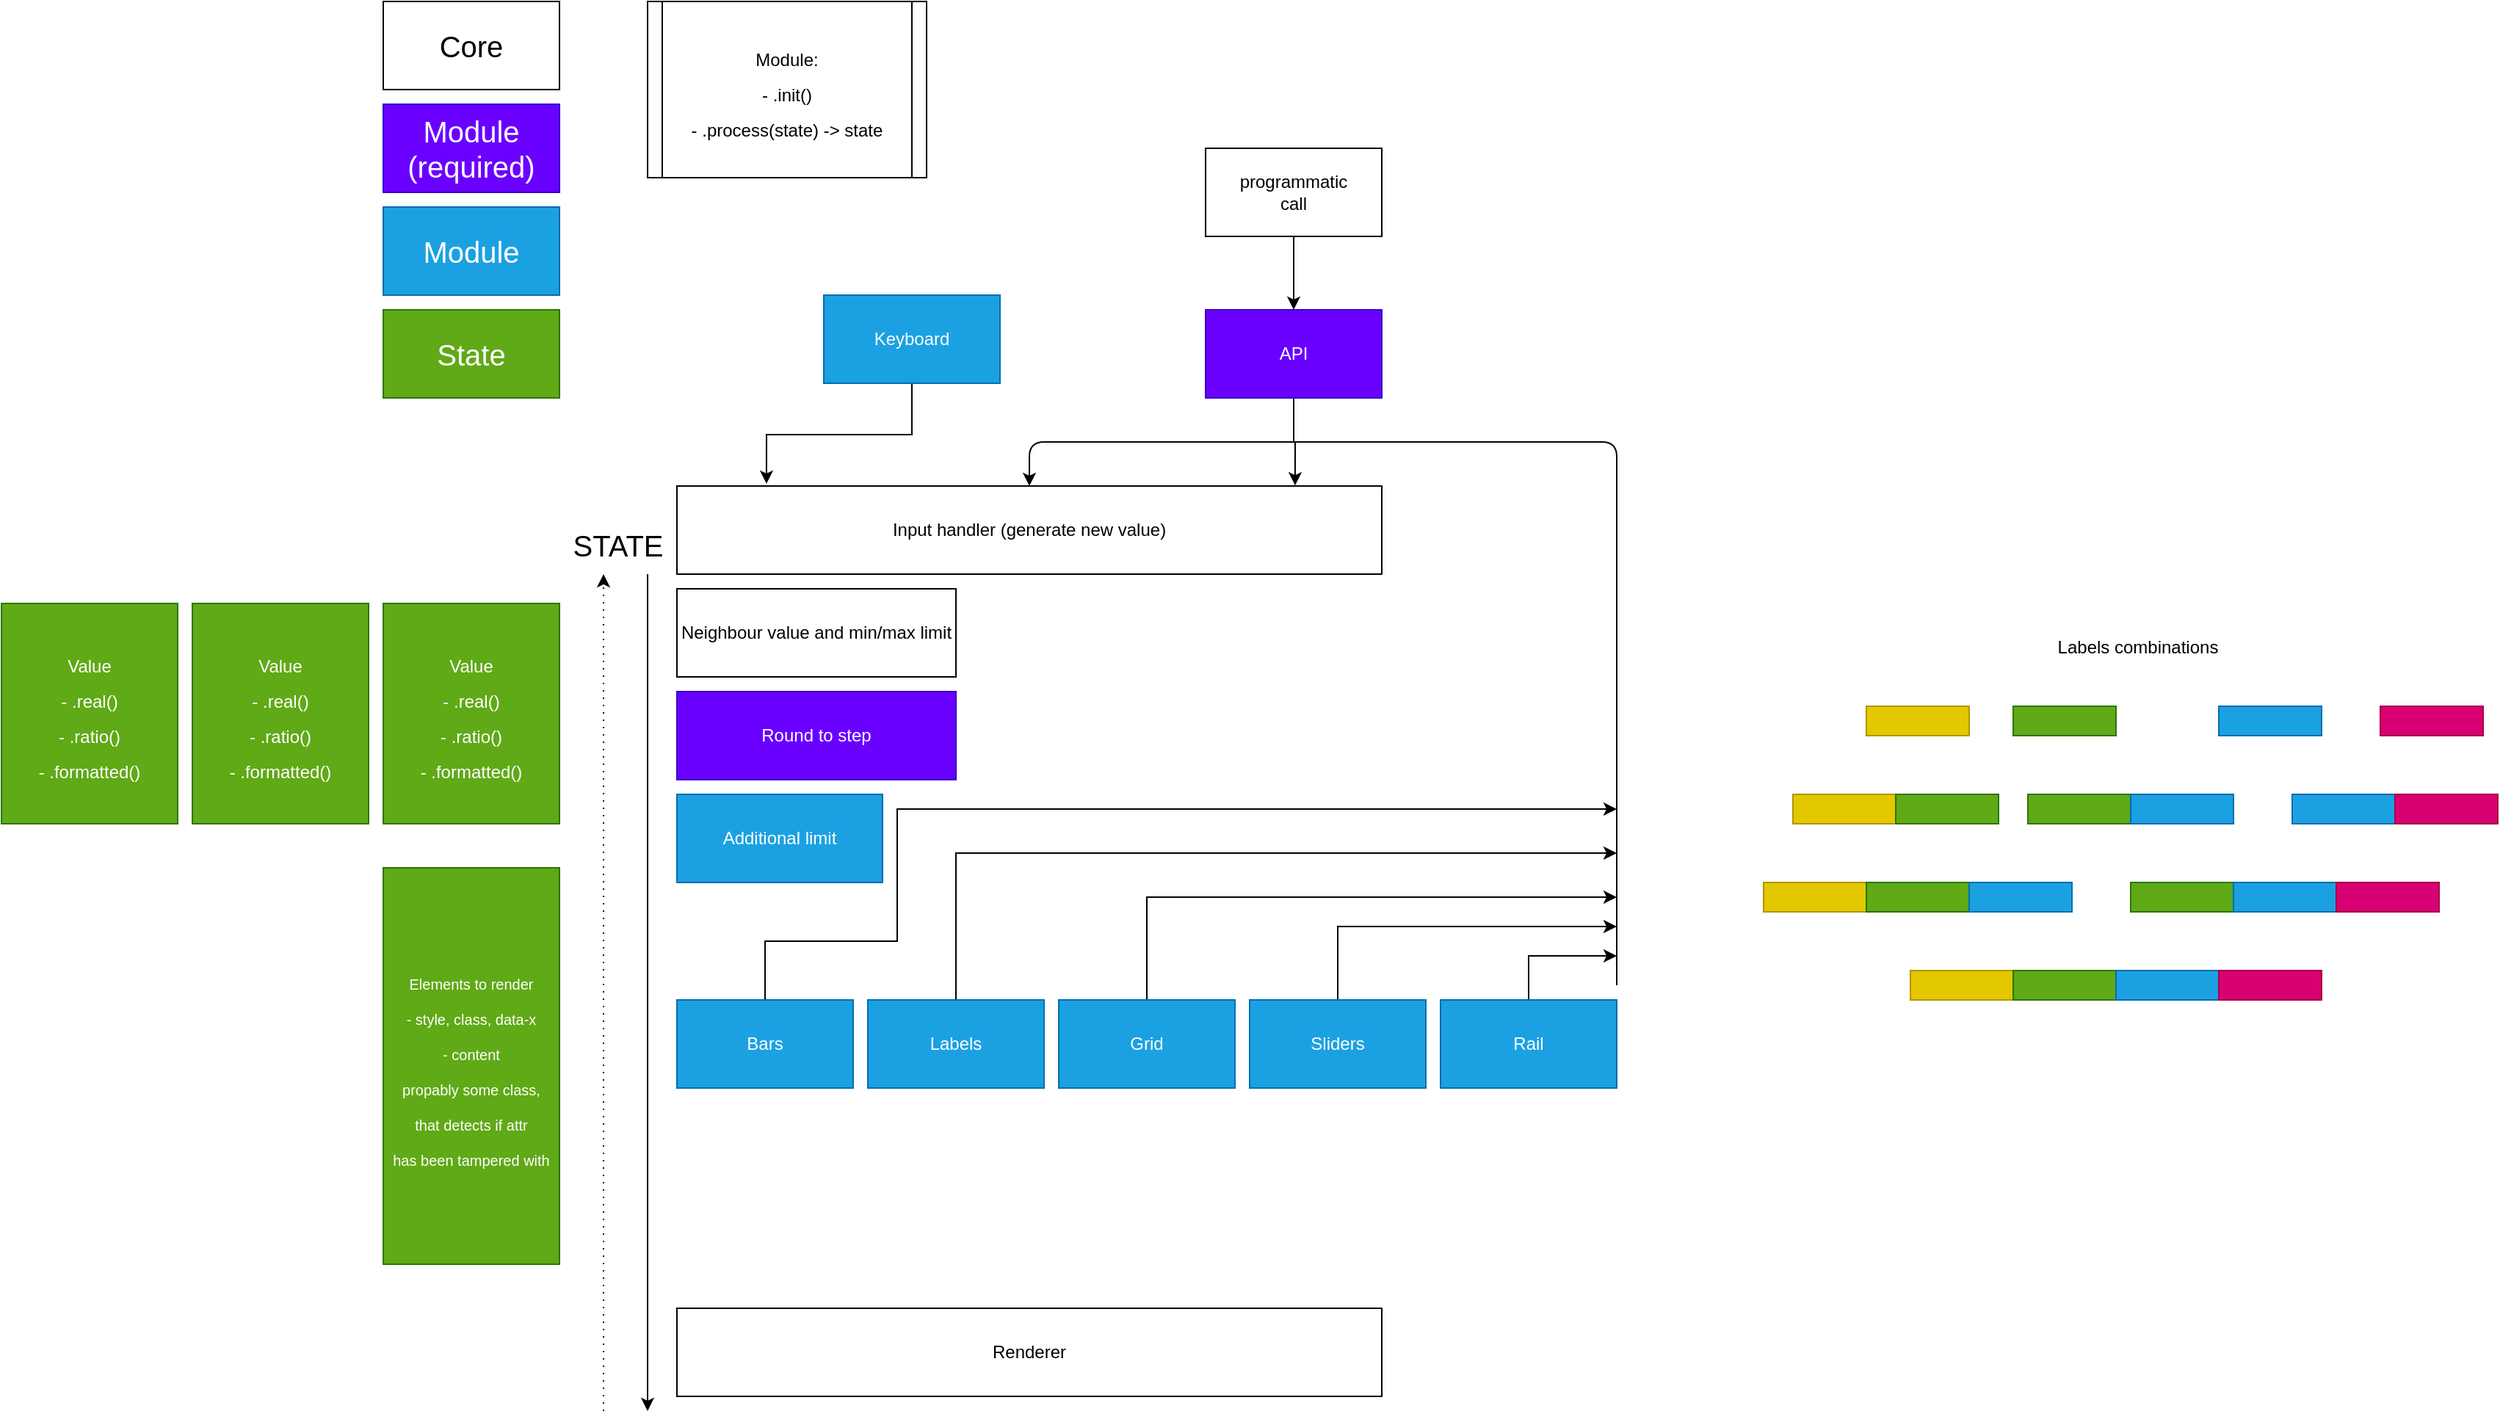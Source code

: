 <mxfile version="14.2.4" type="embed">
    <diagram id="XLUI0eQ95eJfd8FlJT_6" name="Page-1">
        <mxGraphModel dx="1498" dy="1109" grid="1" gridSize="10" guides="1" tooltips="1" connect="1" arrows="1" fold="1" page="0" pageScale="1" pageWidth="827" pageHeight="1169" math="0" shadow="0">
            <root>
                <mxCell id="0"/>
                <mxCell id="1" parent="0"/>
                <mxCell id="4" value="Input handler (generate new value)" style="rounded=0;whiteSpace=wrap;html=1;" parent="1" vertex="1">
                    <mxGeometry x="100" y="250" width="480" height="60" as="geometry"/>
                </mxCell>
                <mxCell id="8" style="edgeStyle=orthogonalEdgeStyle;rounded=0;orthogonalLoop=1;jettySize=auto;html=1;exitX=0.5;exitY=1;exitDx=0;exitDy=0;entryX=0.877;entryY=-0.007;entryDx=0;entryDy=0;entryPerimeter=0;" parent="1" source="5" target="4" edge="1">
                    <mxGeometry relative="1" as="geometry"/>
                </mxCell>
                <mxCell id="5" value="API" style="rounded=0;whiteSpace=wrap;html=1;fillColor=#6a00ff;strokeColor=#3700CC;fontColor=#ffffff;" parent="1" vertex="1">
                    <mxGeometry x="460" y="130" width="120" height="60" as="geometry"/>
                </mxCell>
                <mxCell id="7" style="edgeStyle=orthogonalEdgeStyle;rounded=0;orthogonalLoop=1;jettySize=auto;html=1;exitX=0.5;exitY=1;exitDx=0;exitDy=0;entryX=0.5;entryY=0;entryDx=0;entryDy=0;" parent="1" source="6" target="5" edge="1">
                    <mxGeometry relative="1" as="geometry"/>
                </mxCell>
                <mxCell id="6" value="programmatic &lt;br&gt;call" style="rounded=0;whiteSpace=wrap;html=1;" parent="1" vertex="1">
                    <mxGeometry x="460" y="20" width="120" height="60" as="geometry"/>
                </mxCell>
                <mxCell id="17" value="Renderer" style="rounded=0;whiteSpace=wrap;html=1;" parent="1" vertex="1">
                    <mxGeometry x="100" y="810" width="480" height="60" as="geometry"/>
                </mxCell>
                <mxCell id="18" value="Neighbour value and min/max limit" style="rounded=0;whiteSpace=wrap;html=1;" parent="1" vertex="1">
                    <mxGeometry x="100" y="320" width="190" height="60" as="geometry"/>
                </mxCell>
                <mxCell id="20" value="Round to step" style="rounded=0;whiteSpace=wrap;html=1;fillColor=#6a00ff;strokeColor=#3700CC;fontColor=#ffffff;" parent="1" vertex="1">
                    <mxGeometry x="100" y="390" width="190" height="60" as="geometry"/>
                </mxCell>
                <mxCell id="52" style="edgeStyle=orthogonalEdgeStyle;rounded=0;orthogonalLoop=1;jettySize=auto;html=1;exitX=0.5;exitY=0;exitDx=0;exitDy=0;fontSize=20;" parent="1" source="22" edge="1">
                    <mxGeometry relative="1" as="geometry">
                        <mxPoint x="740" y="500" as="targetPoint"/>
                        <Array as="points">
                            <mxPoint x="290" y="500"/>
                        </Array>
                    </mxGeometry>
                </mxCell>
                <mxCell id="22" value="Labels&lt;span style=&quot;color: rgba(0 , 0 , 0 , 0) ; font-family: monospace ; font-size: 0px&quot;&gt;%3CmxGraphModel%3E%3Croot%3E%3CmxCell%20id%3D%220%22%2F%3E%3CmxCell%20id%3D%221%22%20parent%3D%220%22%2F%3E%3CmxCell%20id%3D%222%22%20value%3D%22Input%20handler%20(translate%20real%20to%20ratio)%22%20style%3D%22rounded%3D0%3BwhiteSpace%3Dwrap%3Bhtml%3D1%3B%22%20vertex%3D%221%22%20parent%3D%221%22%3E%3CmxGeometry%20x%3D%2250%22%20y%3D%22250%22%20width%3D%22480%22%20height%3D%2260%22%20as%3D%22geometry%22%2F%3E%3C%2FmxCell%3E%3C%2Froot%3E%3C%2FmxGraphModel%3E&lt;/span&gt;" style="rounded=0;whiteSpace=wrap;html=1;fillColor=#1ba1e2;strokeColor=#006EAF;fontColor=#ffffff;" parent="1" vertex="1">
                    <mxGeometry x="230" y="600" width="120" height="60" as="geometry"/>
                </mxCell>
                <mxCell id="51" style="edgeStyle=orthogonalEdgeStyle;rounded=0;orthogonalLoop=1;jettySize=auto;html=1;exitX=0.5;exitY=0;exitDx=0;exitDy=0;fontSize=20;" parent="1" source="23" edge="1">
                    <mxGeometry relative="1" as="geometry">
                        <mxPoint x="740" y="530" as="targetPoint"/>
                        <Array as="points">
                            <mxPoint x="420" y="530"/>
                            <mxPoint x="740" y="530"/>
                        </Array>
                    </mxGeometry>
                </mxCell>
                <mxCell id="23" value="Grid" style="rounded=0;whiteSpace=wrap;html=1;fillColor=#1ba1e2;strokeColor=#006EAF;fontColor=#ffffff;" parent="1" vertex="1">
                    <mxGeometry x="360" y="600" width="120" height="60" as="geometry"/>
                </mxCell>
                <mxCell id="53" style="edgeStyle=orthogonalEdgeStyle;rounded=0;orthogonalLoop=1;jettySize=auto;html=1;exitX=0.5;exitY=0;exitDx=0;exitDy=0;fontSize=20;" parent="1" source="26" edge="1">
                    <mxGeometry relative="1" as="geometry">
                        <mxPoint x="740" y="470" as="targetPoint"/>
                        <Array as="points">
                            <mxPoint x="160" y="560"/>
                            <mxPoint x="250" y="560"/>
                            <mxPoint x="250" y="470"/>
                        </Array>
                    </mxGeometry>
                </mxCell>
                <mxCell id="26" value="Bars" style="rounded=0;whiteSpace=wrap;html=1;fillColor=#1ba1e2;strokeColor=#006EAF;fontColor=#ffffff;" parent="1" vertex="1">
                    <mxGeometry x="100" y="600" width="120" height="60" as="geometry"/>
                </mxCell>
                <mxCell id="28" value="Additional limit" style="rounded=0;whiteSpace=wrap;html=1;fillColor=#1ba1e2;strokeColor=#006EAF;fontColor=#ffffff;" parent="1" vertex="1">
                    <mxGeometry x="100" y="460" width="140" height="60" as="geometry"/>
                </mxCell>
                <mxCell id="29" value="" style="endArrow=classic;html=1;" parent="1" edge="1">
                    <mxGeometry width="50" height="50" relative="1" as="geometry">
                        <mxPoint x="80" y="310" as="sourcePoint"/>
                        <mxPoint x="80" y="880" as="targetPoint"/>
                        <Array as="points"/>
                    </mxGeometry>
                </mxCell>
                <mxCell id="30" value="" style="endArrow=classic;html=1;dashed=1;dashPattern=1 4;" parent="1" edge="1">
                    <mxGeometry width="50" height="50" relative="1" as="geometry">
                        <mxPoint x="50" y="880" as="sourcePoint"/>
                        <mxPoint x="50" y="310" as="targetPoint"/>
                    </mxGeometry>
                </mxCell>
                <mxCell id="31" value="STATE" style="text;html=1;strokeColor=none;fillColor=none;align=center;verticalAlign=middle;whiteSpace=wrap;rounded=0;fontSize=20;" parent="1" vertex="1">
                    <mxGeometry x="40" y="280" width="40" height="20" as="geometry"/>
                </mxCell>
                <mxCell id="35" value="&lt;font style=&quot;font-size: 12px&quot;&gt;Value&lt;br&gt;- .real()&lt;br&gt;- .ratio()&lt;br&gt;- .formatted()&lt;br&gt;&lt;/font&gt;" style="rounded=0;whiteSpace=wrap;html=1;fontSize=20;fillColor=#60a917;strokeColor=#2D7600;fontColor=#ffffff;" parent="1" vertex="1">
                    <mxGeometry x="-100" y="330" width="120" height="150" as="geometry"/>
                </mxCell>
                <mxCell id="45" style="edgeStyle=orthogonalEdgeStyle;rounded=0;orthogonalLoop=1;jettySize=auto;html=1;exitX=0.5;exitY=1;exitDx=0;exitDy=0;entryX=0.127;entryY=-0.026;entryDx=0;entryDy=0;entryPerimeter=0;fontSize=20;" parent="1" source="36" target="4" edge="1">
                    <mxGeometry relative="1" as="geometry"/>
                </mxCell>
                <mxCell id="36" value="Keyboard" style="rounded=0;whiteSpace=wrap;html=1;fillColor=#1ba1e2;strokeColor=#006EAF;fontColor=#ffffff;" parent="1" vertex="1">
                    <mxGeometry x="200" y="120" width="120" height="60" as="geometry"/>
                </mxCell>
                <mxCell id="50" style="edgeStyle=orthogonalEdgeStyle;rounded=0;orthogonalLoop=1;jettySize=auto;html=1;exitX=0.5;exitY=0;exitDx=0;exitDy=0;fontSize=20;" parent="1" source="39" edge="1">
                    <mxGeometry relative="1" as="geometry">
                        <mxPoint x="740" y="550" as="targetPoint"/>
                        <Array as="points">
                            <mxPoint x="550" y="550"/>
                            <mxPoint x="740" y="550"/>
                        </Array>
                    </mxGeometry>
                </mxCell>
                <mxCell id="39" value="Sliders&lt;br&gt;" style="rounded=0;whiteSpace=wrap;html=1;fillColor=#1ba1e2;strokeColor=#006EAF;fontColor=#ffffff;" parent="1" vertex="1">
                    <mxGeometry x="490" y="600" width="120" height="60" as="geometry"/>
                </mxCell>
                <mxCell id="49" style="edgeStyle=orthogonalEdgeStyle;rounded=0;orthogonalLoop=1;jettySize=auto;html=1;exitX=0.5;exitY=0;exitDx=0;exitDy=0;fontSize=20;" parent="1" source="40" edge="1">
                    <mxGeometry relative="1" as="geometry">
                        <mxPoint x="740" y="570" as="targetPoint"/>
                        <Array as="points">
                            <mxPoint x="680" y="570"/>
                            <mxPoint x="740" y="570"/>
                        </Array>
                    </mxGeometry>
                </mxCell>
                <mxCell id="40" value="Rail" style="rounded=0;whiteSpace=wrap;html=1;fillColor=#1ba1e2;strokeColor=#006EAF;fontColor=#ffffff;" parent="1" vertex="1">
                    <mxGeometry x="620" y="600" width="120" height="60" as="geometry"/>
                </mxCell>
                <mxCell id="48" value="" style="endArrow=classic;html=1;fontSize=20;entryX=0.5;entryY=0;entryDx=0;entryDy=0;" parent="1" target="4" edge="1">
                    <mxGeometry width="50" height="50" relative="1" as="geometry">
                        <mxPoint x="740" y="590" as="sourcePoint"/>
                        <mxPoint x="720" y="320" as="targetPoint"/>
                        <Array as="points">
                            <mxPoint x="740" y="220"/>
                            <mxPoint x="340" y="220"/>
                        </Array>
                    </mxGeometry>
                </mxCell>
                <mxCell id="54" value="State" style="rounded=0;whiteSpace=wrap;html=1;fontSize=20;fillColor=#60a917;strokeColor=#2D7600;fontColor=#ffffff;" parent="1" vertex="1">
                    <mxGeometry x="-100" y="130" width="120" height="60" as="geometry"/>
                </mxCell>
                <mxCell id="55" value="Module" style="rounded=0;whiteSpace=wrap;html=1;fontSize=20;fillColor=#1ba1e2;strokeColor=#006EAF;fontColor=#ffffff;" parent="1" vertex="1">
                    <mxGeometry x="-100" y="60" width="120" height="60" as="geometry"/>
                </mxCell>
                <mxCell id="56" value="Module&lt;br&gt;(required)" style="rounded=0;whiteSpace=wrap;html=1;fontSize=20;fillColor=#6a00ff;strokeColor=#3700CC;fontColor=#ffffff;" parent="1" vertex="1">
                    <mxGeometry x="-100" y="-10" width="120" height="60" as="geometry"/>
                </mxCell>
                <mxCell id="57" value="Core" style="rounded=0;whiteSpace=wrap;html=1;fontSize=20;" parent="1" vertex="1">
                    <mxGeometry x="-100" y="-80" width="120" height="60" as="geometry"/>
                </mxCell>
                <mxCell id="58" value="&lt;font style=&quot;font-size: 10px&quot;&gt;Elements to render&lt;br&gt;- style, class, data-x&lt;br&gt;- content&lt;br&gt;propably some class,&lt;br&gt;that detects if attr&lt;br&gt;has been tampered with&lt;br&gt;&lt;/font&gt;" style="rounded=0;whiteSpace=wrap;html=1;fontSize=20;fillColor=#60a917;strokeColor=#2D7600;fontColor=#ffffff;" parent="1" vertex="1">
                    <mxGeometry x="-100" y="510" width="120" height="270" as="geometry"/>
                </mxCell>
                <mxCell id="59" value="&lt;font style=&quot;font-size: 12px&quot;&gt;Module:&lt;br&gt;- .init()&lt;br&gt;- .process(state) -&amp;gt; state&lt;br&gt;&lt;/font&gt;" style="shape=process;whiteSpace=wrap;html=1;backgroundOutline=1;fontSize=20;size=0.053;" parent="1" vertex="1">
                    <mxGeometry x="80" y="-80" width="190" height="120" as="geometry"/>
                </mxCell>
                <mxCell id="62" value="" style="rounded=0;whiteSpace=wrap;html=1;fillColor=#60a917;strokeColor=#2D7600;fontColor=#ffffff;" parent="1" vertex="1">
                    <mxGeometry x="1010" y="400" width="70" height="20" as="geometry"/>
                </mxCell>
                <mxCell id="63" value="" style="rounded=0;whiteSpace=wrap;html=1;fillColor=#1ba1e2;strokeColor=#006EAF;fontColor=#ffffff;" parent="1" vertex="1">
                    <mxGeometry x="1150" y="400" width="70" height="20" as="geometry"/>
                </mxCell>
                <mxCell id="66" value="" style="rounded=0;whiteSpace=wrap;html=1;fillColor=#d80073;strokeColor=#A50040;fontColor=#ffffff;" parent="1" vertex="1">
                    <mxGeometry x="1260" y="400" width="70" height="20" as="geometry"/>
                </mxCell>
                <mxCell id="67" value="" style="rounded=0;whiteSpace=wrap;html=1;fillColor=#60a917;strokeColor=#2D7600;fontColor=#ffffff;" parent="1" vertex="1">
                    <mxGeometry x="1020" y="460" width="70" height="20" as="geometry"/>
                </mxCell>
                <mxCell id="68" value="" style="rounded=0;whiteSpace=wrap;html=1;fillColor=#1ba1e2;strokeColor=#006EAF;fontColor=#ffffff;" parent="1" vertex="1">
                    <mxGeometry x="1090" y="460" width="70" height="20" as="geometry"/>
                </mxCell>
                <mxCell id="69" value="" style="rounded=0;whiteSpace=wrap;html=1;fillColor=#1ba1e2;strokeColor=#006EAF;fontColor=#ffffff;" parent="1" vertex="1">
                    <mxGeometry x="1200" y="460" width="70" height="20" as="geometry"/>
                </mxCell>
                <mxCell id="70" value="" style="rounded=0;whiteSpace=wrap;html=1;fillColor=#d80073;strokeColor=#A50040;fontColor=#ffffff;" parent="1" vertex="1">
                    <mxGeometry x="1270" y="460" width="70" height="20" as="geometry"/>
                </mxCell>
                <mxCell id="71" value="" style="rounded=0;whiteSpace=wrap;html=1;fillColor=#60a917;strokeColor=#2D7600;fontColor=#ffffff;" parent="1" vertex="1">
                    <mxGeometry x="1090" y="520" width="70" height="20" as="geometry"/>
                </mxCell>
                <mxCell id="72" value="" style="rounded=0;whiteSpace=wrap;html=1;fillColor=#1ba1e2;strokeColor=#006EAF;fontColor=#ffffff;" parent="1" vertex="1">
                    <mxGeometry x="1160" y="520" width="70" height="20" as="geometry"/>
                </mxCell>
                <mxCell id="73" value="" style="rounded=0;whiteSpace=wrap;html=1;fillColor=#d80073;strokeColor=#A50040;fontColor=#ffffff;" parent="1" vertex="1">
                    <mxGeometry x="1230" y="520" width="70" height="20" as="geometry"/>
                </mxCell>
                <mxCell id="74" value="" style="rounded=0;whiteSpace=wrap;html=1;fillColor=#e3c800;strokeColor=#B09500;fontColor=#ffffff;" parent="1" vertex="1">
                    <mxGeometry x="910" y="400" width="70" height="20" as="geometry"/>
                </mxCell>
                <mxCell id="75" value="" style="rounded=0;whiteSpace=wrap;html=1;fillColor=#e3c800;strokeColor=#B09500;fontColor=#ffffff;" parent="1" vertex="1">
                    <mxGeometry x="860" y="460" width="70" height="20" as="geometry"/>
                </mxCell>
                <mxCell id="76" value="" style="rounded=0;whiteSpace=wrap;html=1;fillColor=#60a917;strokeColor=#2D7600;fontColor=#ffffff;" parent="1" vertex="1">
                    <mxGeometry x="930" y="460" width="70" height="20" as="geometry"/>
                </mxCell>
                <mxCell id="77" value="" style="rounded=0;whiteSpace=wrap;html=1;fillColor=#e3c800;strokeColor=#B09500;fontColor=#ffffff;" parent="1" vertex="1">
                    <mxGeometry x="840" y="520" width="70" height="20" as="geometry"/>
                </mxCell>
                <mxCell id="78" value="" style="rounded=0;whiteSpace=wrap;html=1;fillColor=#60a917;strokeColor=#2D7600;fontColor=#ffffff;" parent="1" vertex="1">
                    <mxGeometry x="910" y="520" width="70" height="20" as="geometry"/>
                </mxCell>
                <mxCell id="79" value="" style="rounded=0;whiteSpace=wrap;html=1;fillColor=#1ba1e2;strokeColor=#006EAF;fontColor=#ffffff;" parent="1" vertex="1">
                    <mxGeometry x="980" y="520" width="70" height="20" as="geometry"/>
                </mxCell>
                <mxCell id="80" value="" style="rounded=0;whiteSpace=wrap;html=1;fillColor=#e3c800;strokeColor=#B09500;fontColor=#ffffff;" parent="1" vertex="1">
                    <mxGeometry x="940" y="580" width="70" height="20" as="geometry"/>
                </mxCell>
                <mxCell id="81" value="" style="rounded=0;whiteSpace=wrap;html=1;fillColor=#60a917;strokeColor=#2D7600;fontColor=#ffffff;" parent="1" vertex="1">
                    <mxGeometry x="1010" y="580" width="70" height="20" as="geometry"/>
                </mxCell>
                <mxCell id="82" value="" style="rounded=0;whiteSpace=wrap;html=1;fillColor=#1ba1e2;strokeColor=#006EAF;fontColor=#ffffff;" parent="1" vertex="1">
                    <mxGeometry x="1080" y="580" width="70" height="20" as="geometry"/>
                </mxCell>
                <mxCell id="83" value="" style="rounded=0;whiteSpace=wrap;html=1;fillColor=#d80073;strokeColor=#A50040;fontColor=#ffffff;" parent="1" vertex="1">
                    <mxGeometry x="1150" y="580" width="70" height="20" as="geometry"/>
                </mxCell>
                <mxCell id="85" value="Labels combinations" style="text;html=1;strokeColor=none;fillColor=none;align=center;verticalAlign=middle;whiteSpace=wrap;rounded=0;" parent="1" vertex="1">
                    <mxGeometry x="1010" y="350" width="170" height="20" as="geometry"/>
                </mxCell>
                <mxCell id="86" value="&lt;font style=&quot;font-size: 12px&quot;&gt;Value&lt;br&gt;- .real()&lt;br&gt;- .ratio()&lt;br&gt;- .formatted()&lt;br&gt;&lt;/font&gt;" style="rounded=0;whiteSpace=wrap;html=1;fontSize=20;fillColor=#60a917;strokeColor=#2D7600;fontColor=#ffffff;" parent="1" vertex="1">
                    <mxGeometry x="-230" y="330" width="120" height="150" as="geometry"/>
                </mxCell>
                <mxCell id="87" value="&lt;font style=&quot;font-size: 12px&quot;&gt;Value&lt;br&gt;- .real()&lt;br&gt;- .ratio()&lt;br&gt;- .formatted()&lt;br&gt;&lt;/font&gt;" style="rounded=0;whiteSpace=wrap;html=1;fontSize=20;fillColor=#60a917;strokeColor=#2D7600;fontColor=#ffffff;" parent="1" vertex="1">
                    <mxGeometry x="-360" y="330" width="120" height="150" as="geometry"/>
                </mxCell>
            </root>
        </mxGraphModel>
    </diagram>
</mxfile>